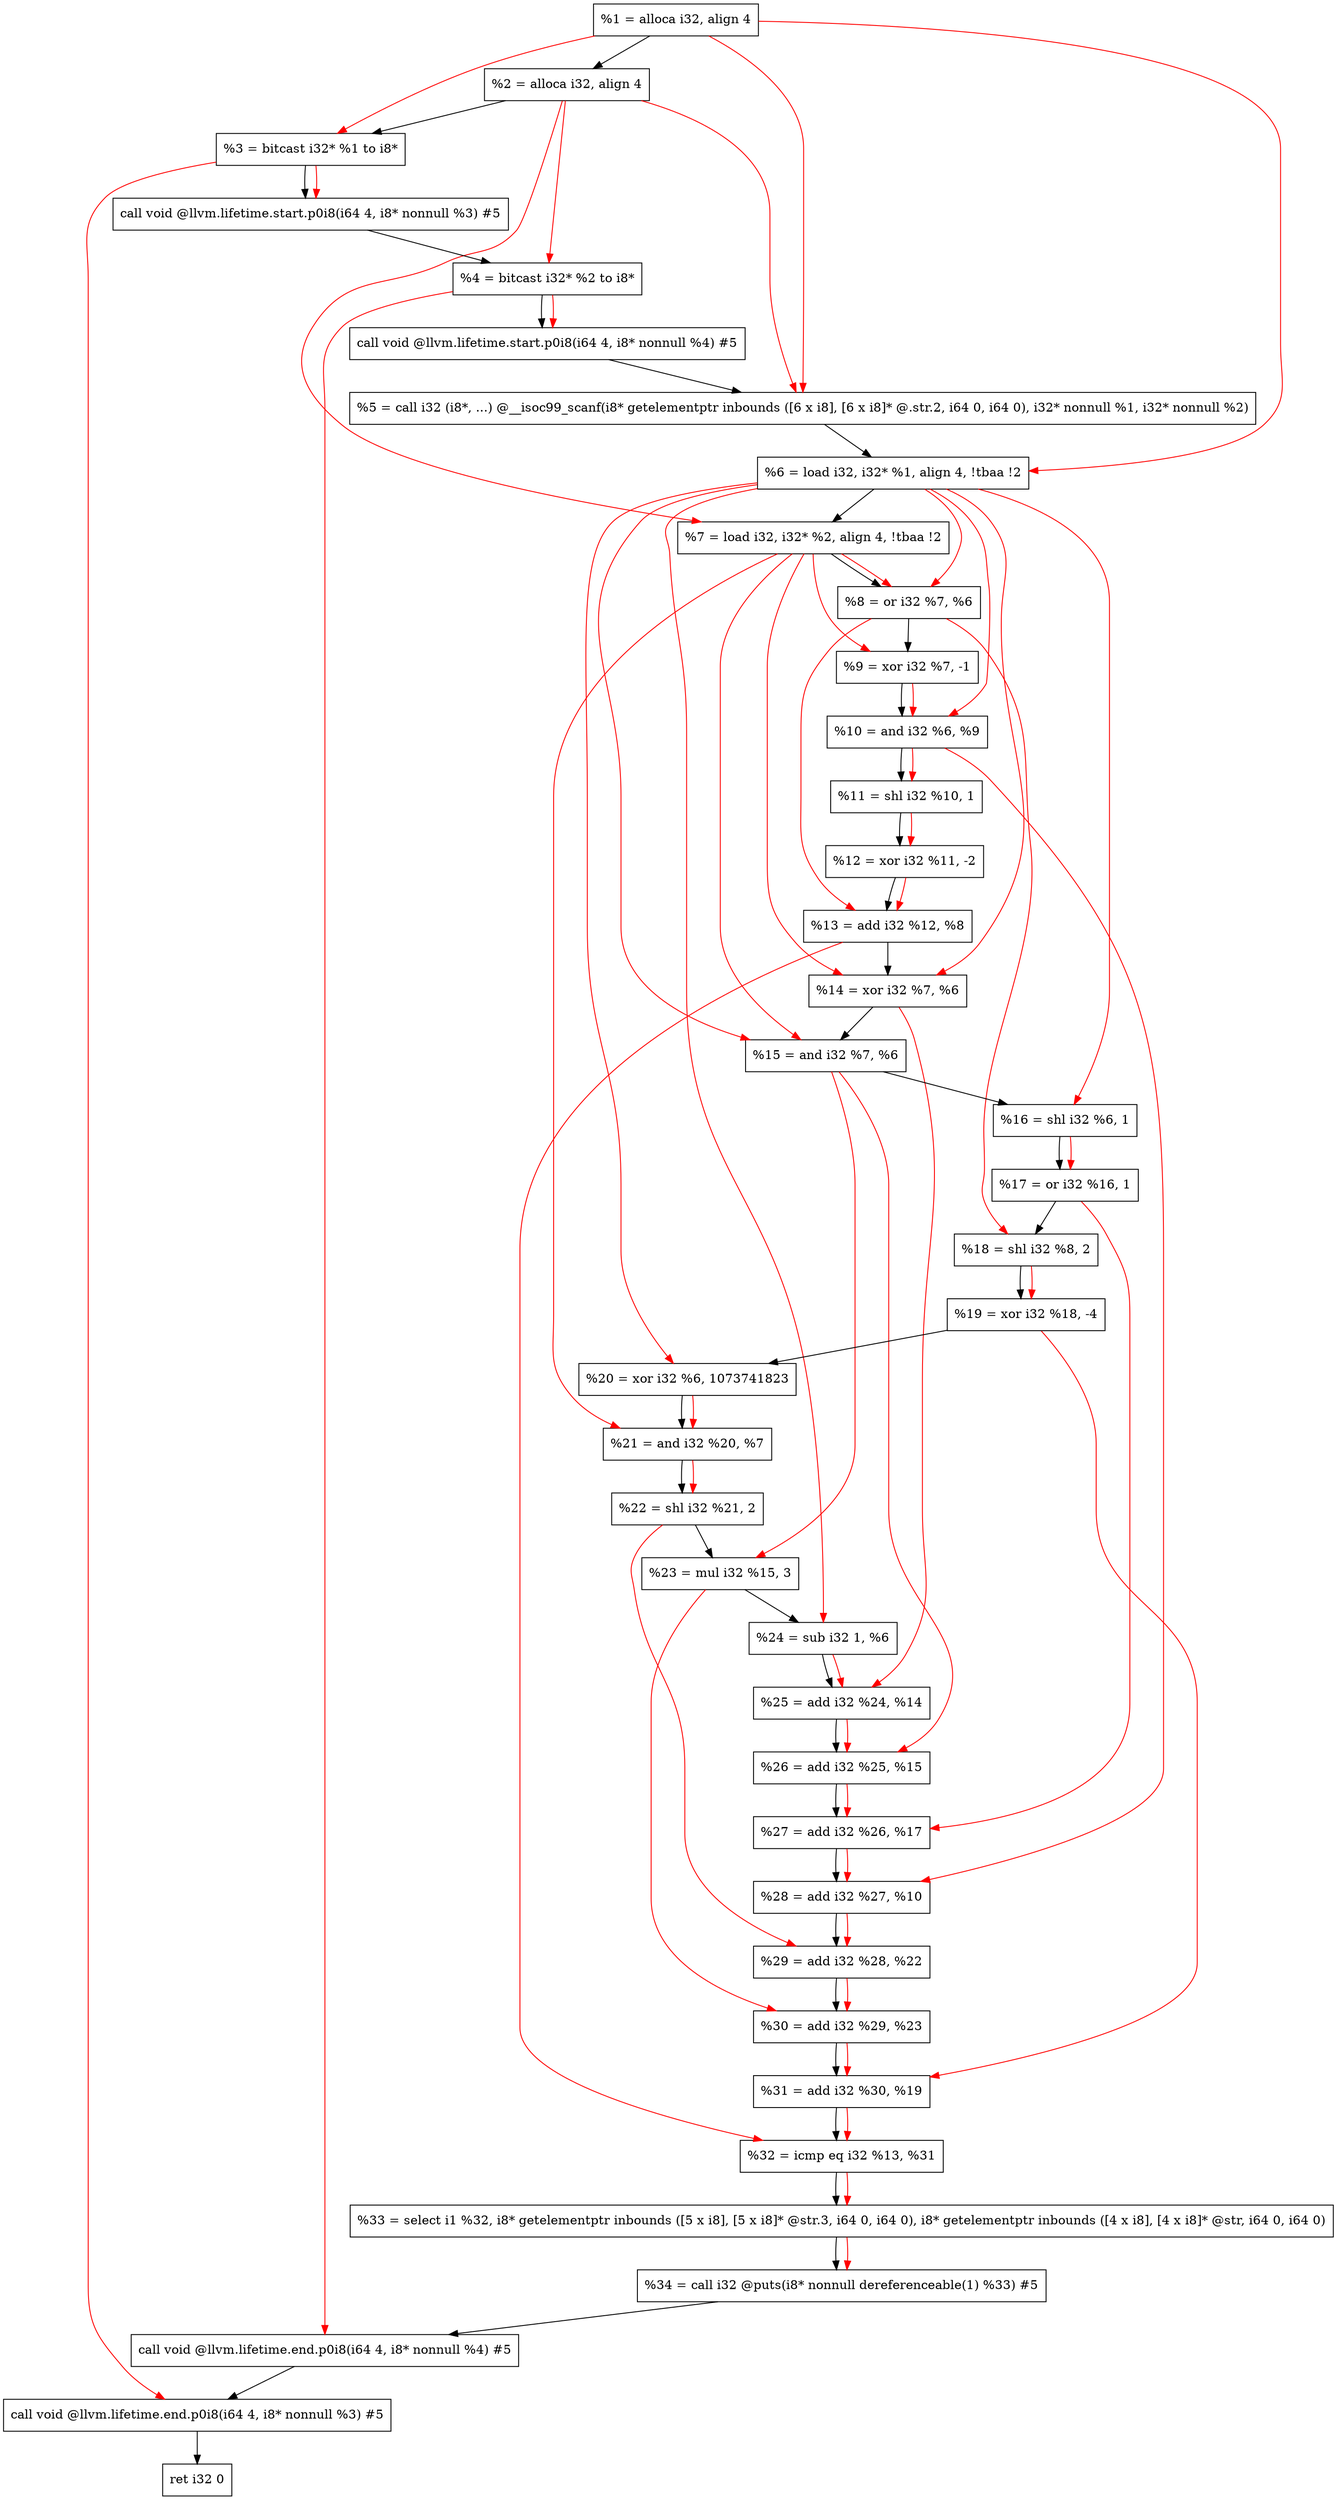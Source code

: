 digraph "DFG for'main' function" {
	Node0x2209e38[shape=record, label="  %1 = alloca i32, align 4"];
	Node0x2209eb8[shape=record, label="  %2 = alloca i32, align 4"];
	Node0x2209f48[shape=record, label="  %3 = bitcast i32* %1 to i8*"];
	Node0x220a3a8[shape=record, label="  call void @llvm.lifetime.start.p0i8(i64 4, i8* nonnull %3) #5"];
	Node0x220a488[shape=record, label="  %4 = bitcast i32* %2 to i8*"];
	Node0x220a5a8[shape=record, label="  call void @llvm.lifetime.start.p0i8(i64 4, i8* nonnull %4) #5"];
	Node0x220a7e0[shape=record, label="  %5 = call i32 (i8*, ...) @__isoc99_scanf(i8* getelementptr inbounds ([6 x i8], [6 x i8]* @.str.2, i64 0, i64 0), i32* nonnull %1, i32* nonnull %2)"];
	Node0x220a898[shape=record, label="  %6 = load i32, i32* %1, align 4, !tbaa !2"];
	Node0x220b808[shape=record, label="  %7 = load i32, i32* %2, align 4, !tbaa !2"];
	Node0x220be90[shape=record, label="  %8 = or i32 %7, %6"];
	Node0x220bf00[shape=record, label="  %9 = xor i32 %7, -1"];
	Node0x220bf70[shape=record, label="  %10 = and i32 %6, %9"];
	Node0x220bfe0[shape=record, label="  %11 = shl i32 %10, 1"];
	Node0x220c050[shape=record, label="  %12 = xor i32 %11, -2"];
	Node0x220c0c0[shape=record, label="  %13 = add i32 %12, %8"];
	Node0x220c130[shape=record, label="  %14 = xor i32 %7, %6"];
	Node0x220c1a0[shape=record, label="  %15 = and i32 %7, %6"];
	Node0x220c210[shape=record, label="  %16 = shl i32 %6, 1"];
	Node0x220c280[shape=record, label="  %17 = or i32 %16, 1"];
	Node0x220c2f0[shape=record, label="  %18 = shl i32 %8, 2"];
	Node0x220c360[shape=record, label="  %19 = xor i32 %18, -4"];
	Node0x220c3d0[shape=record, label="  %20 = xor i32 %6, 1073741823"];
	Node0x220c440[shape=record, label="  %21 = and i32 %20, %7"];
	Node0x220c4b0[shape=record, label="  %22 = shl i32 %21, 2"];
	Node0x220c520[shape=record, label="  %23 = mul i32 %15, 3"];
	Node0x220c590[shape=record, label="  %24 = sub i32 1, %6"];
	Node0x220c600[shape=record, label="  %25 = add i32 %24, %14"];
	Node0x220c670[shape=record, label="  %26 = add i32 %25, %15"];
	Node0x220c6e0[shape=record, label="  %27 = add i32 %26, %17"];
	Node0x220c750[shape=record, label="  %28 = add i32 %27, %10"];
	Node0x220c7c0[shape=record, label="  %29 = add i32 %28, %22"];
	Node0x220c830[shape=record, label="  %30 = add i32 %29, %23"];
	Node0x220c8a0[shape=record, label="  %31 = add i32 %30, %19"];
	Node0x220c910[shape=record, label="  %32 = icmp eq i32 %13, %31"];
	Node0x21aa9d8[shape=record, label="  %33 = select i1 %32, i8* getelementptr inbounds ([5 x i8], [5 x i8]* @str.3, i64 0, i64 0), i8* getelementptr inbounds ([4 x i8], [4 x i8]* @str, i64 0, i64 0)"];
	Node0x220cbb0[shape=record, label="  %34 = call i32 @puts(i8* nonnull dereferenceable(1) %33) #5"];
	Node0x220ce08[shape=record, label="  call void @llvm.lifetime.end.p0i8(i64 4, i8* nonnull %4) #5"];
	Node0x220cf68[shape=record, label="  call void @llvm.lifetime.end.p0i8(i64 4, i8* nonnull %3) #5"];
	Node0x220d028[shape=record, label="  ret i32 0"];
	Node0x2209e38 -> Node0x2209eb8;
	Node0x2209eb8 -> Node0x2209f48;
	Node0x2209f48 -> Node0x220a3a8;
	Node0x220a3a8 -> Node0x220a488;
	Node0x220a488 -> Node0x220a5a8;
	Node0x220a5a8 -> Node0x220a7e0;
	Node0x220a7e0 -> Node0x220a898;
	Node0x220a898 -> Node0x220b808;
	Node0x220b808 -> Node0x220be90;
	Node0x220be90 -> Node0x220bf00;
	Node0x220bf00 -> Node0x220bf70;
	Node0x220bf70 -> Node0x220bfe0;
	Node0x220bfe0 -> Node0x220c050;
	Node0x220c050 -> Node0x220c0c0;
	Node0x220c0c0 -> Node0x220c130;
	Node0x220c130 -> Node0x220c1a0;
	Node0x220c1a0 -> Node0x220c210;
	Node0x220c210 -> Node0x220c280;
	Node0x220c280 -> Node0x220c2f0;
	Node0x220c2f0 -> Node0x220c360;
	Node0x220c360 -> Node0x220c3d0;
	Node0x220c3d0 -> Node0x220c440;
	Node0x220c440 -> Node0x220c4b0;
	Node0x220c4b0 -> Node0x220c520;
	Node0x220c520 -> Node0x220c590;
	Node0x220c590 -> Node0x220c600;
	Node0x220c600 -> Node0x220c670;
	Node0x220c670 -> Node0x220c6e0;
	Node0x220c6e0 -> Node0x220c750;
	Node0x220c750 -> Node0x220c7c0;
	Node0x220c7c0 -> Node0x220c830;
	Node0x220c830 -> Node0x220c8a0;
	Node0x220c8a0 -> Node0x220c910;
	Node0x220c910 -> Node0x21aa9d8;
	Node0x21aa9d8 -> Node0x220cbb0;
	Node0x220cbb0 -> Node0x220ce08;
	Node0x220ce08 -> Node0x220cf68;
	Node0x220cf68 -> Node0x220d028;
edge [color=red]
	Node0x2209e38 -> Node0x2209f48;
	Node0x2209f48 -> Node0x220a3a8;
	Node0x2209eb8 -> Node0x220a488;
	Node0x220a488 -> Node0x220a5a8;
	Node0x2209e38 -> Node0x220a7e0;
	Node0x2209eb8 -> Node0x220a7e0;
	Node0x2209e38 -> Node0x220a898;
	Node0x2209eb8 -> Node0x220b808;
	Node0x220b808 -> Node0x220be90;
	Node0x220a898 -> Node0x220be90;
	Node0x220b808 -> Node0x220bf00;
	Node0x220a898 -> Node0x220bf70;
	Node0x220bf00 -> Node0x220bf70;
	Node0x220bf70 -> Node0x220bfe0;
	Node0x220bfe0 -> Node0x220c050;
	Node0x220c050 -> Node0x220c0c0;
	Node0x220be90 -> Node0x220c0c0;
	Node0x220b808 -> Node0x220c130;
	Node0x220a898 -> Node0x220c130;
	Node0x220b808 -> Node0x220c1a0;
	Node0x220a898 -> Node0x220c1a0;
	Node0x220a898 -> Node0x220c210;
	Node0x220c210 -> Node0x220c280;
	Node0x220be90 -> Node0x220c2f0;
	Node0x220c2f0 -> Node0x220c360;
	Node0x220a898 -> Node0x220c3d0;
	Node0x220c3d0 -> Node0x220c440;
	Node0x220b808 -> Node0x220c440;
	Node0x220c440 -> Node0x220c4b0;
	Node0x220c1a0 -> Node0x220c520;
	Node0x220a898 -> Node0x220c590;
	Node0x220c590 -> Node0x220c600;
	Node0x220c130 -> Node0x220c600;
	Node0x220c600 -> Node0x220c670;
	Node0x220c1a0 -> Node0x220c670;
	Node0x220c670 -> Node0x220c6e0;
	Node0x220c280 -> Node0x220c6e0;
	Node0x220c6e0 -> Node0x220c750;
	Node0x220bf70 -> Node0x220c750;
	Node0x220c750 -> Node0x220c7c0;
	Node0x220c4b0 -> Node0x220c7c0;
	Node0x220c7c0 -> Node0x220c830;
	Node0x220c520 -> Node0x220c830;
	Node0x220c830 -> Node0x220c8a0;
	Node0x220c360 -> Node0x220c8a0;
	Node0x220c0c0 -> Node0x220c910;
	Node0x220c8a0 -> Node0x220c910;
	Node0x220c910 -> Node0x21aa9d8;
	Node0x21aa9d8 -> Node0x220cbb0;
	Node0x220a488 -> Node0x220ce08;
	Node0x2209f48 -> Node0x220cf68;
}
